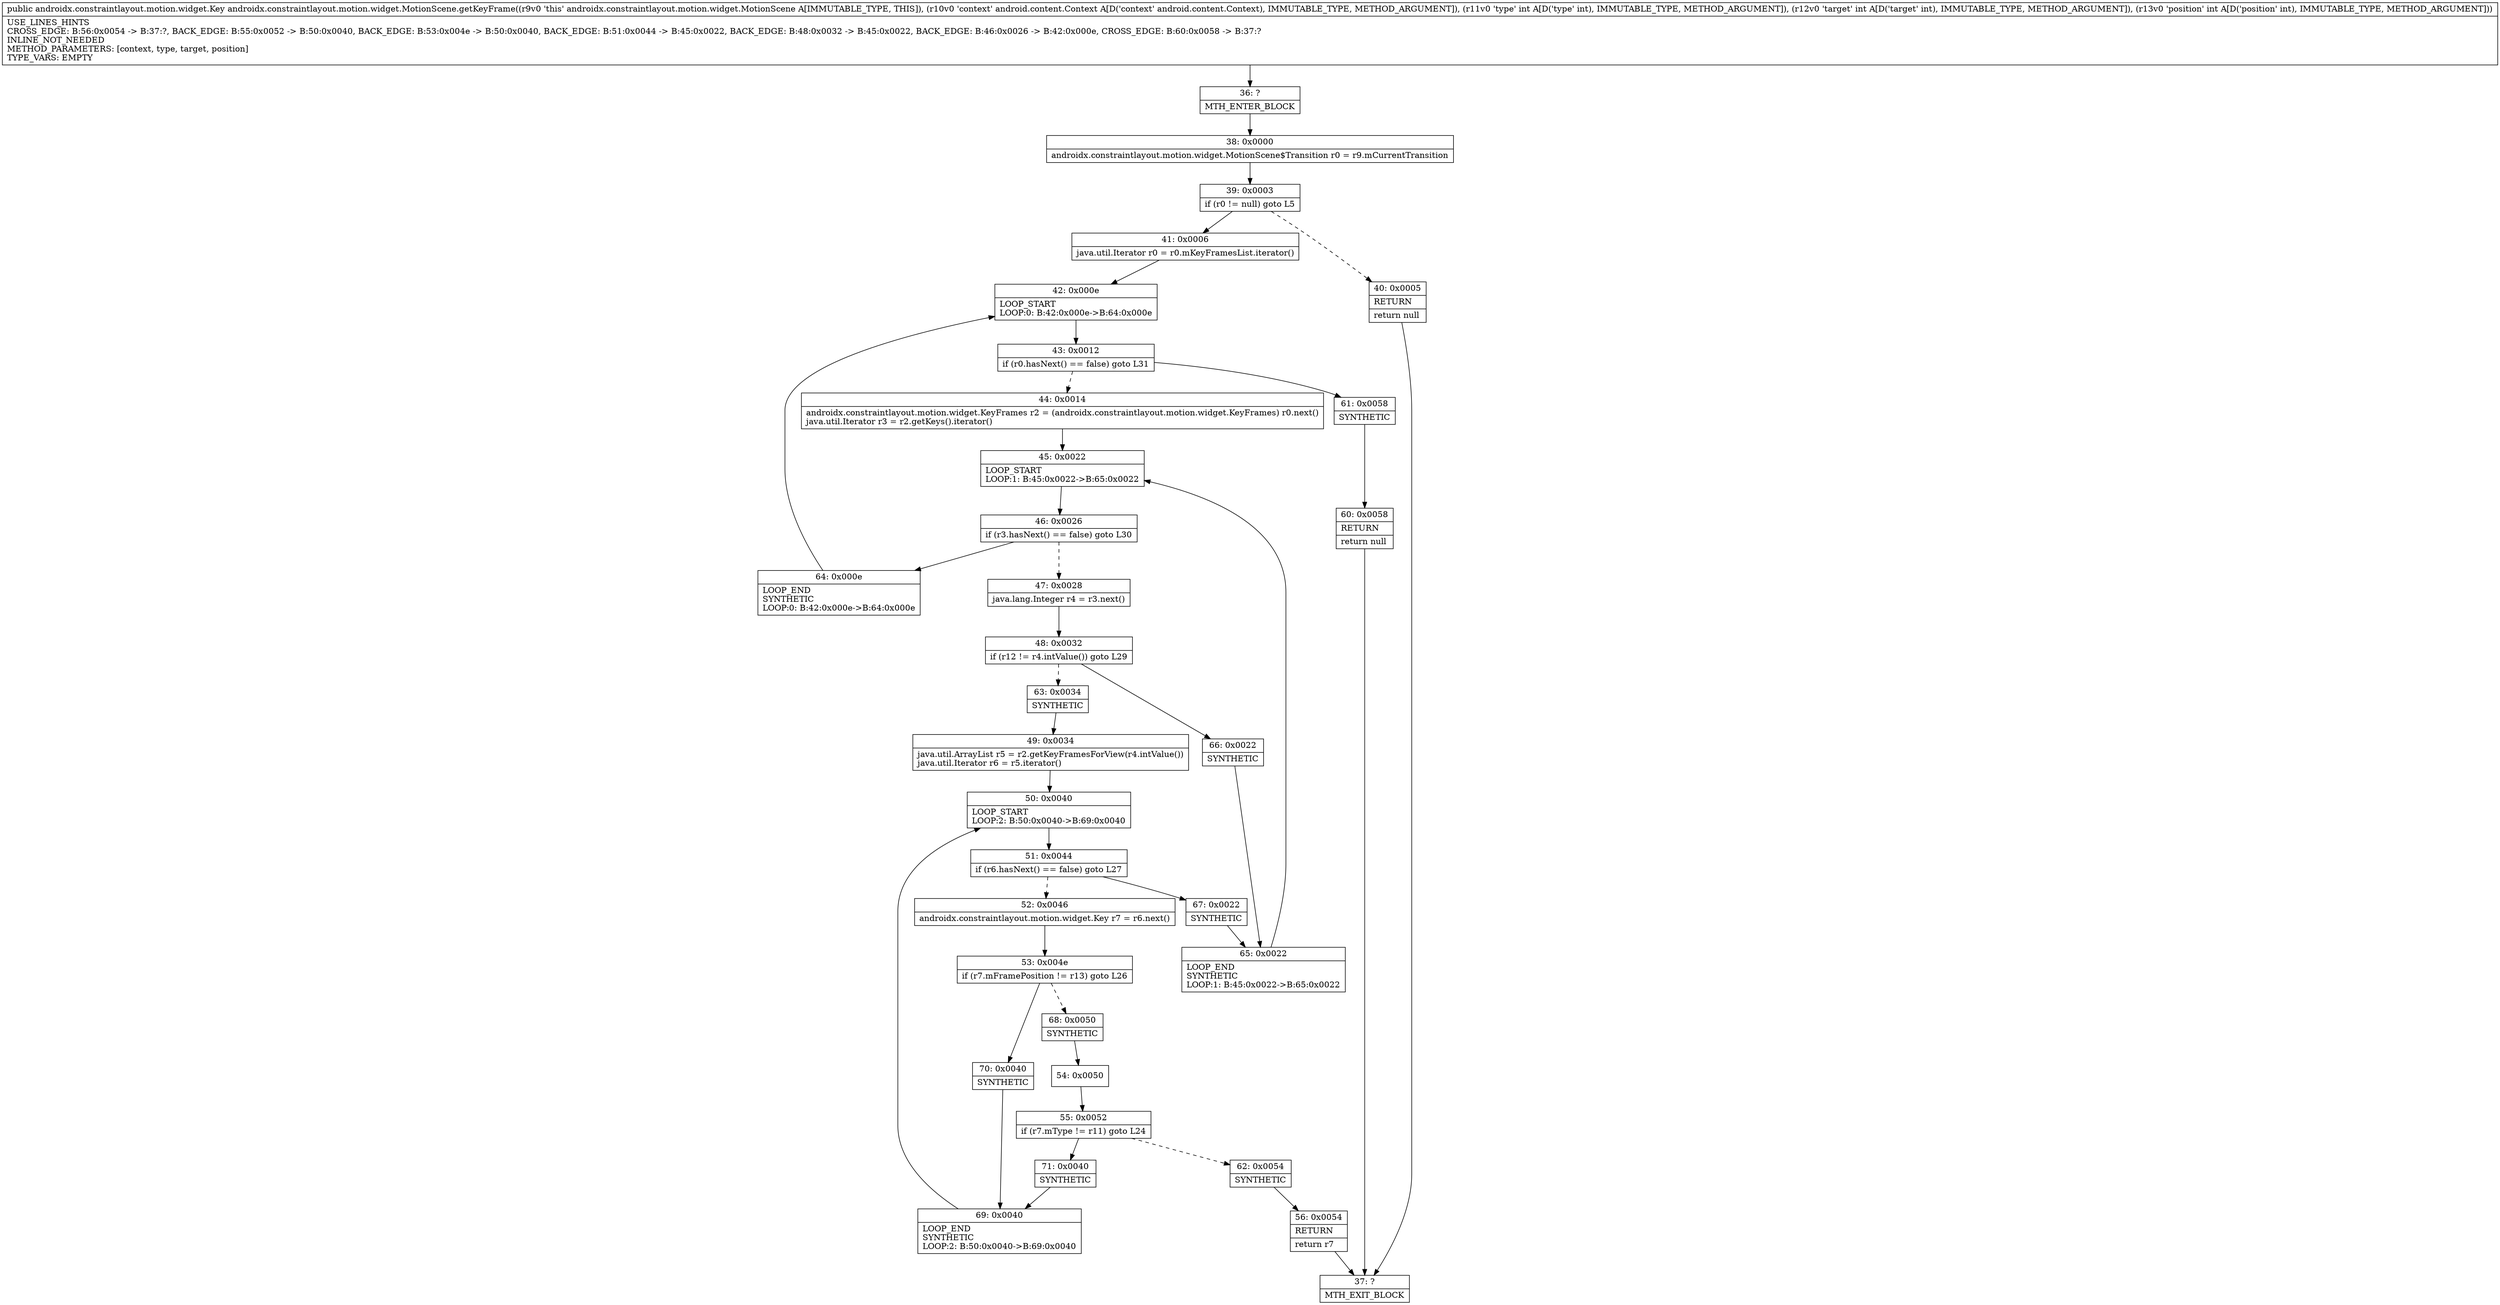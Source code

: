 digraph "CFG forandroidx.constraintlayout.motion.widget.MotionScene.getKeyFrame(Landroid\/content\/Context;III)Landroidx\/constraintlayout\/motion\/widget\/Key;" {
Node_36 [shape=record,label="{36\:\ ?|MTH_ENTER_BLOCK\l}"];
Node_38 [shape=record,label="{38\:\ 0x0000|androidx.constraintlayout.motion.widget.MotionScene$Transition r0 = r9.mCurrentTransition\l}"];
Node_39 [shape=record,label="{39\:\ 0x0003|if (r0 != null) goto L5\l}"];
Node_40 [shape=record,label="{40\:\ 0x0005|RETURN\l|return null\l}"];
Node_37 [shape=record,label="{37\:\ ?|MTH_EXIT_BLOCK\l}"];
Node_41 [shape=record,label="{41\:\ 0x0006|java.util.Iterator r0 = r0.mKeyFramesList.iterator()\l}"];
Node_42 [shape=record,label="{42\:\ 0x000e|LOOP_START\lLOOP:0: B:42:0x000e\-\>B:64:0x000e\l}"];
Node_43 [shape=record,label="{43\:\ 0x0012|if (r0.hasNext() == false) goto L31\l}"];
Node_44 [shape=record,label="{44\:\ 0x0014|androidx.constraintlayout.motion.widget.KeyFrames r2 = (androidx.constraintlayout.motion.widget.KeyFrames) r0.next()\ljava.util.Iterator r3 = r2.getKeys().iterator()\l}"];
Node_45 [shape=record,label="{45\:\ 0x0022|LOOP_START\lLOOP:1: B:45:0x0022\-\>B:65:0x0022\l}"];
Node_46 [shape=record,label="{46\:\ 0x0026|if (r3.hasNext() == false) goto L30\l}"];
Node_47 [shape=record,label="{47\:\ 0x0028|java.lang.Integer r4 = r3.next()\l}"];
Node_48 [shape=record,label="{48\:\ 0x0032|if (r12 != r4.intValue()) goto L29\l}"];
Node_63 [shape=record,label="{63\:\ 0x0034|SYNTHETIC\l}"];
Node_49 [shape=record,label="{49\:\ 0x0034|java.util.ArrayList r5 = r2.getKeyFramesForView(r4.intValue())\ljava.util.Iterator r6 = r5.iterator()\l}"];
Node_50 [shape=record,label="{50\:\ 0x0040|LOOP_START\lLOOP:2: B:50:0x0040\-\>B:69:0x0040\l}"];
Node_51 [shape=record,label="{51\:\ 0x0044|if (r6.hasNext() == false) goto L27\l}"];
Node_52 [shape=record,label="{52\:\ 0x0046|androidx.constraintlayout.motion.widget.Key r7 = r6.next()\l}"];
Node_53 [shape=record,label="{53\:\ 0x004e|if (r7.mFramePosition != r13) goto L26\l}"];
Node_68 [shape=record,label="{68\:\ 0x0050|SYNTHETIC\l}"];
Node_54 [shape=record,label="{54\:\ 0x0050}"];
Node_55 [shape=record,label="{55\:\ 0x0052|if (r7.mType != r11) goto L24\l}"];
Node_62 [shape=record,label="{62\:\ 0x0054|SYNTHETIC\l}"];
Node_56 [shape=record,label="{56\:\ 0x0054|RETURN\l|return r7\l}"];
Node_71 [shape=record,label="{71\:\ 0x0040|SYNTHETIC\l}"];
Node_69 [shape=record,label="{69\:\ 0x0040|LOOP_END\lSYNTHETIC\lLOOP:2: B:50:0x0040\-\>B:69:0x0040\l}"];
Node_70 [shape=record,label="{70\:\ 0x0040|SYNTHETIC\l}"];
Node_67 [shape=record,label="{67\:\ 0x0022|SYNTHETIC\l}"];
Node_65 [shape=record,label="{65\:\ 0x0022|LOOP_END\lSYNTHETIC\lLOOP:1: B:45:0x0022\-\>B:65:0x0022\l}"];
Node_66 [shape=record,label="{66\:\ 0x0022|SYNTHETIC\l}"];
Node_64 [shape=record,label="{64\:\ 0x000e|LOOP_END\lSYNTHETIC\lLOOP:0: B:42:0x000e\-\>B:64:0x000e\l}"];
Node_61 [shape=record,label="{61\:\ 0x0058|SYNTHETIC\l}"];
Node_60 [shape=record,label="{60\:\ 0x0058|RETURN\l|return null\l}"];
MethodNode[shape=record,label="{public androidx.constraintlayout.motion.widget.Key androidx.constraintlayout.motion.widget.MotionScene.getKeyFrame((r9v0 'this' androidx.constraintlayout.motion.widget.MotionScene A[IMMUTABLE_TYPE, THIS]), (r10v0 'context' android.content.Context A[D('context' android.content.Context), IMMUTABLE_TYPE, METHOD_ARGUMENT]), (r11v0 'type' int A[D('type' int), IMMUTABLE_TYPE, METHOD_ARGUMENT]), (r12v0 'target' int A[D('target' int), IMMUTABLE_TYPE, METHOD_ARGUMENT]), (r13v0 'position' int A[D('position' int), IMMUTABLE_TYPE, METHOD_ARGUMENT]))  | USE_LINES_HINTS\lCROSS_EDGE: B:56:0x0054 \-\> B:37:?, BACK_EDGE: B:55:0x0052 \-\> B:50:0x0040, BACK_EDGE: B:53:0x004e \-\> B:50:0x0040, BACK_EDGE: B:51:0x0044 \-\> B:45:0x0022, BACK_EDGE: B:48:0x0032 \-\> B:45:0x0022, BACK_EDGE: B:46:0x0026 \-\> B:42:0x000e, CROSS_EDGE: B:60:0x0058 \-\> B:37:?\lINLINE_NOT_NEEDED\lMETHOD_PARAMETERS: [context, type, target, position]\lTYPE_VARS: EMPTY\l}"];
MethodNode -> Node_36;Node_36 -> Node_38;
Node_38 -> Node_39;
Node_39 -> Node_40[style=dashed];
Node_39 -> Node_41;
Node_40 -> Node_37;
Node_41 -> Node_42;
Node_42 -> Node_43;
Node_43 -> Node_44[style=dashed];
Node_43 -> Node_61;
Node_44 -> Node_45;
Node_45 -> Node_46;
Node_46 -> Node_47[style=dashed];
Node_46 -> Node_64;
Node_47 -> Node_48;
Node_48 -> Node_63[style=dashed];
Node_48 -> Node_66;
Node_63 -> Node_49;
Node_49 -> Node_50;
Node_50 -> Node_51;
Node_51 -> Node_52[style=dashed];
Node_51 -> Node_67;
Node_52 -> Node_53;
Node_53 -> Node_68[style=dashed];
Node_53 -> Node_70;
Node_68 -> Node_54;
Node_54 -> Node_55;
Node_55 -> Node_62[style=dashed];
Node_55 -> Node_71;
Node_62 -> Node_56;
Node_56 -> Node_37;
Node_71 -> Node_69;
Node_69 -> Node_50;
Node_70 -> Node_69;
Node_67 -> Node_65;
Node_65 -> Node_45;
Node_66 -> Node_65;
Node_64 -> Node_42;
Node_61 -> Node_60;
Node_60 -> Node_37;
}

